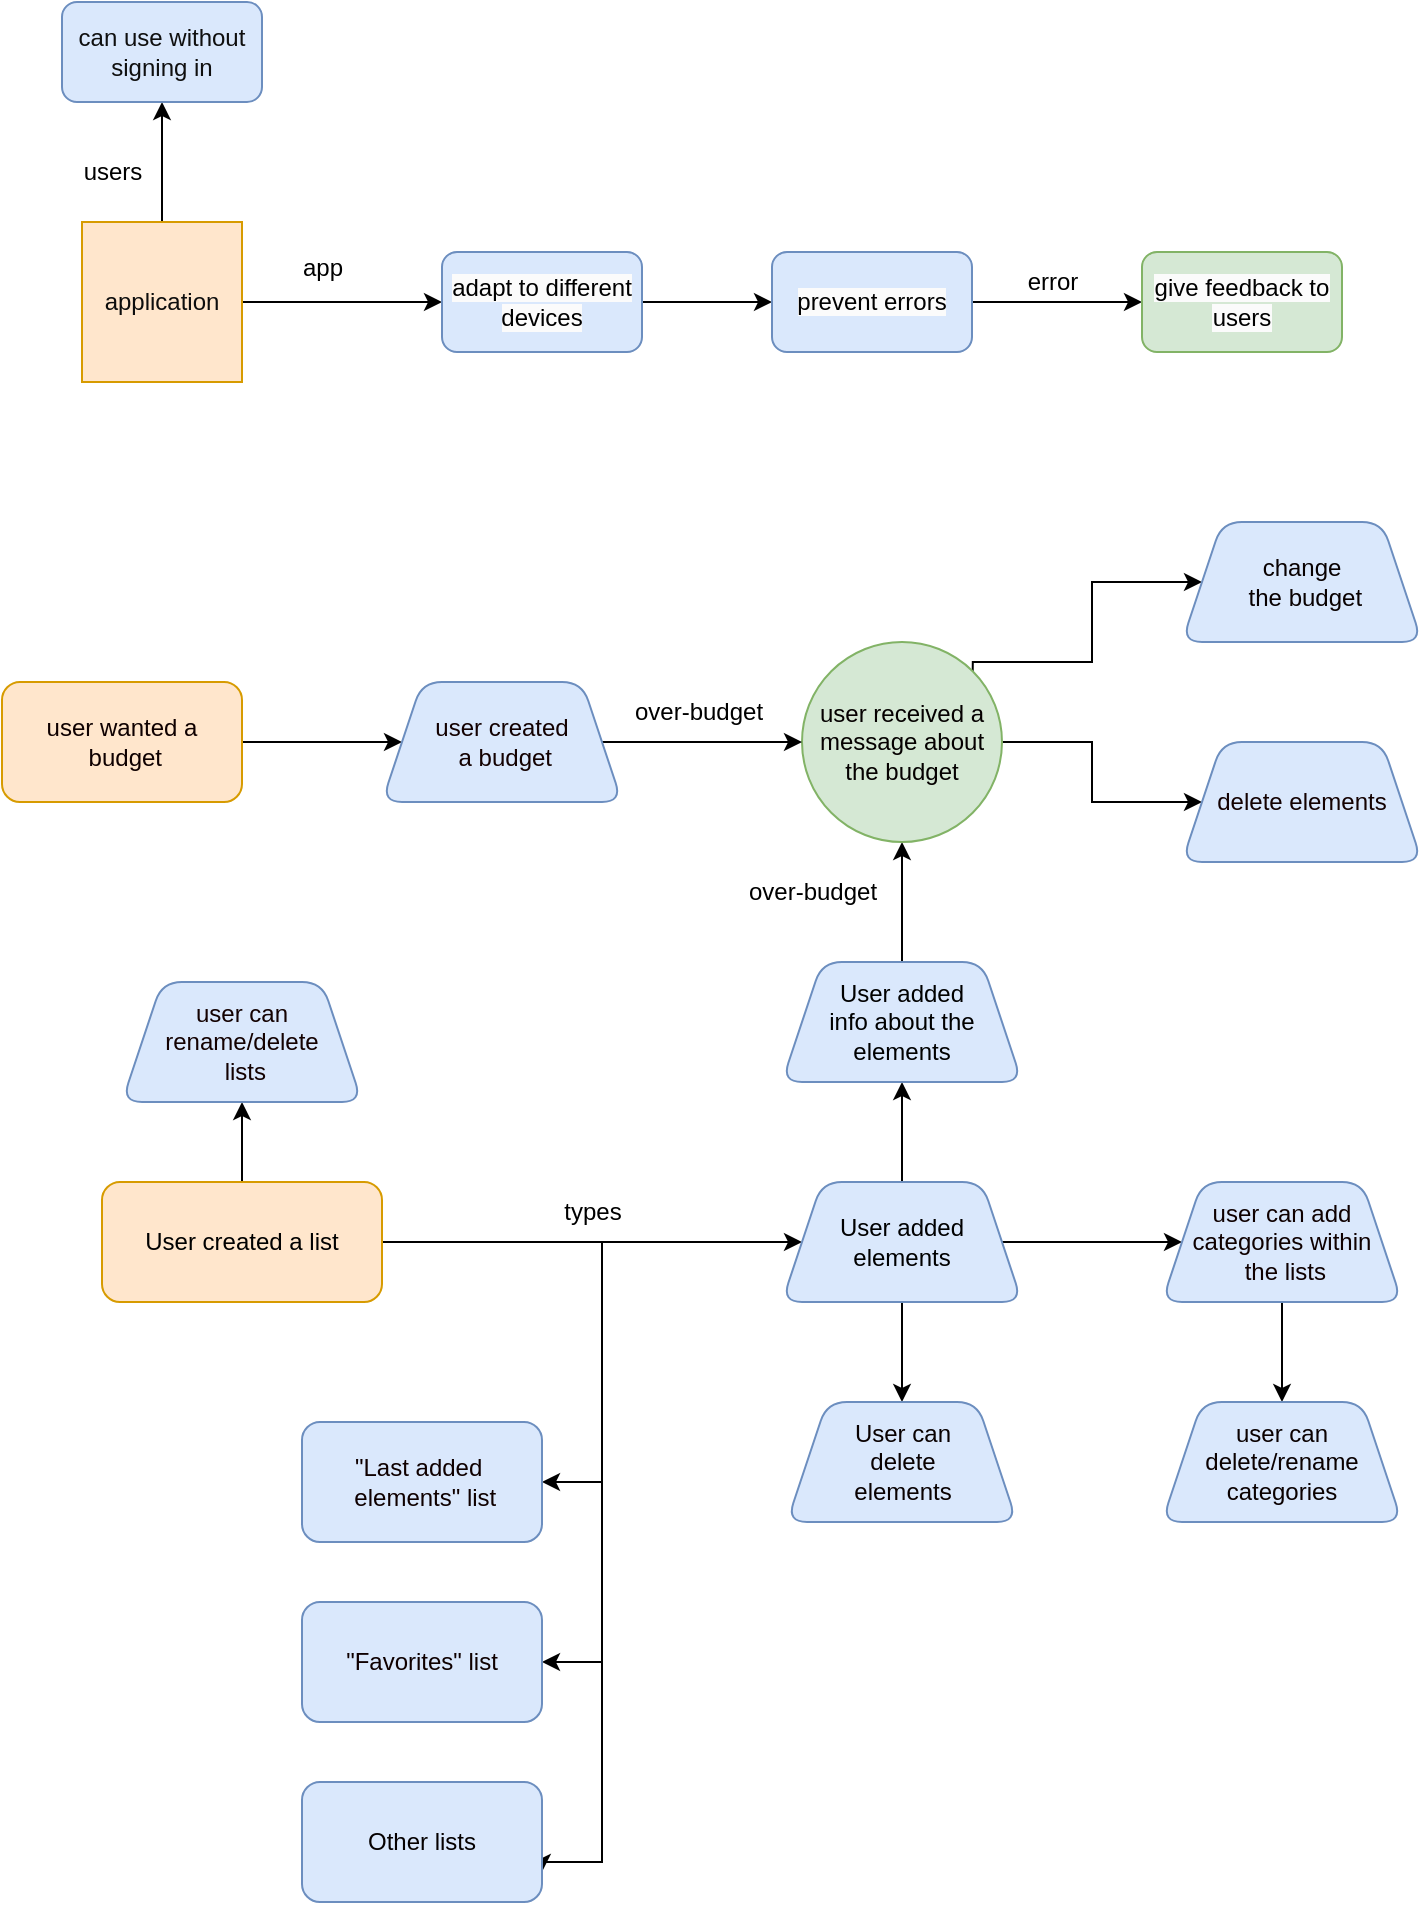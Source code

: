 <mxfile>
    <diagram id="C5RBs43oDa-KdzZeNtuy" name="Page-1">
        <mxGraphModel dx="2221" dy="2218" grid="1" gridSize="10" guides="1" tooltips="1" connect="1" arrows="1" fold="1" page="1" pageScale="1" pageWidth="827" pageHeight="1169" math="0" shadow="0">
            <root>
                <mxCell id="WIyWlLk6GJQsqaUBKTNV-0"/>
                <mxCell id="WIyWlLk6GJQsqaUBKTNV-1" parent="WIyWlLk6GJQsqaUBKTNV-0"/>
                <mxCell id="Nc9GYvB24JhnsSddgkb_-4" value="" style="edgeStyle=orthogonalEdgeStyle;rounded=0;orthogonalLoop=1;jettySize=auto;html=1;" parent="WIyWlLk6GJQsqaUBKTNV-1" source="Nc9GYvB24JhnsSddgkb_-1" target="Nc9GYvB24JhnsSddgkb_-3" edge="1">
                    <mxGeometry relative="1" as="geometry"/>
                </mxCell>
                <mxCell id="Nc9GYvB24JhnsSddgkb_-25" style="edgeStyle=orthogonalEdgeStyle;rounded=0;orthogonalLoop=1;jettySize=auto;html=1;entryX=1;entryY=0.5;entryDx=0;entryDy=0;" parent="WIyWlLk6GJQsqaUBKTNV-1" target="Nc9GYvB24JhnsSddgkb_-22" edge="1">
                    <mxGeometry relative="1" as="geometry">
                        <mxPoint x="30" y="330" as="sourcePoint"/>
                        <Array as="points">
                            <mxPoint x="250" y="330"/>
                            <mxPoint x="250" y="450"/>
                        </Array>
                    </mxGeometry>
                </mxCell>
                <mxCell id="Nc9GYvB24JhnsSddgkb_-26" style="edgeStyle=orthogonalEdgeStyle;rounded=0;orthogonalLoop=1;jettySize=auto;html=1;entryX=1;entryY=0.5;entryDx=0;entryDy=0;exitX=1;exitY=0.5;exitDx=0;exitDy=0;" parent="WIyWlLk6GJQsqaUBKTNV-1" source="Nc9GYvB24JhnsSddgkb_-1" target="Nc9GYvB24JhnsSddgkb_-19" edge="1">
                    <mxGeometry relative="1" as="geometry">
                        <Array as="points">
                            <mxPoint x="250" y="330"/>
                            <mxPoint x="250" y="540"/>
                        </Array>
                    </mxGeometry>
                </mxCell>
                <mxCell id="Nc9GYvB24JhnsSddgkb_-27" style="edgeStyle=orthogonalEdgeStyle;rounded=0;orthogonalLoop=1;jettySize=auto;html=1;entryX=1;entryY=0.75;entryDx=0;entryDy=0;exitX=0.5;exitY=1;exitDx=0;exitDy=0;" parent="WIyWlLk6GJQsqaUBKTNV-1" source="Nc9GYvB24JhnsSddgkb_-1" target="Nc9GYvB24JhnsSddgkb_-23" edge="1">
                    <mxGeometry relative="1" as="geometry">
                        <Array as="points">
                            <mxPoint x="70" y="330"/>
                            <mxPoint x="250" y="330"/>
                            <mxPoint x="250" y="640"/>
                            <mxPoint x="220" y="640"/>
                        </Array>
                    </mxGeometry>
                </mxCell>
                <mxCell id="Nc9GYvB24JhnsSddgkb_-38" value="" style="edgeStyle=orthogonalEdgeStyle;rounded=0;orthogonalLoop=1;jettySize=auto;html=1;" parent="WIyWlLk6GJQsqaUBKTNV-1" source="Nc9GYvB24JhnsSddgkb_-1" target="Nc9GYvB24JhnsSddgkb_-37" edge="1">
                    <mxGeometry relative="1" as="geometry"/>
                </mxCell>
                <mxCell id="Nc9GYvB24JhnsSddgkb_-1" value="&lt;font color=&quot;#000000&quot;&gt;User created a list&lt;/font&gt;" style="rounded=1;whiteSpace=wrap;html=1;fillColor=#ffe6cc;strokeColor=#d79b00;" parent="WIyWlLk6GJQsqaUBKTNV-1" vertex="1">
                    <mxGeometry y="300" width="140" height="60" as="geometry"/>
                </mxCell>
                <mxCell id="Nc9GYvB24JhnsSddgkb_-31" value="" style="edgeStyle=orthogonalEdgeStyle;rounded=0;orthogonalLoop=1;jettySize=auto;html=1;" parent="WIyWlLk6GJQsqaUBKTNV-1" source="Nc9GYvB24JhnsSddgkb_-2" target="Nc9GYvB24JhnsSddgkb_-30" edge="1">
                    <mxGeometry relative="1" as="geometry"/>
                </mxCell>
                <mxCell id="Nc9GYvB24JhnsSddgkb_-2" value="&lt;font color=&quot;#0f0000&quot;&gt;user wanted a&lt;br&gt;&amp;nbsp;budget&lt;/font&gt;" style="rounded=1;whiteSpace=wrap;html=1;fillColor=#ffe6cc;strokeColor=#d79b00;" parent="WIyWlLk6GJQsqaUBKTNV-1" vertex="1">
                    <mxGeometry x="-50" y="50" width="120" height="60" as="geometry"/>
                </mxCell>
                <mxCell id="Nc9GYvB24JhnsSddgkb_-6" value="" style="edgeStyle=orthogonalEdgeStyle;rounded=0;orthogonalLoop=1;jettySize=auto;html=1;" parent="WIyWlLk6GJQsqaUBKTNV-1" source="Nc9GYvB24JhnsSddgkb_-3" target="Nc9GYvB24JhnsSddgkb_-5" edge="1">
                    <mxGeometry relative="1" as="geometry"/>
                </mxCell>
                <mxCell id="Nc9GYvB24JhnsSddgkb_-10" value="" style="edgeStyle=orthogonalEdgeStyle;rounded=0;orthogonalLoop=1;jettySize=auto;html=1;" parent="WIyWlLk6GJQsqaUBKTNV-1" source="Nc9GYvB24JhnsSddgkb_-3" target="Nc9GYvB24JhnsSddgkb_-9" edge="1">
                    <mxGeometry relative="1" as="geometry"/>
                </mxCell>
                <mxCell id="Nc9GYvB24JhnsSddgkb_-34" value="" style="edgeStyle=orthogonalEdgeStyle;rounded=0;orthogonalLoop=1;jettySize=auto;html=1;" parent="WIyWlLk6GJQsqaUBKTNV-1" source="Nc9GYvB24JhnsSddgkb_-3" target="Nc9GYvB24JhnsSddgkb_-33" edge="1">
                    <mxGeometry relative="1" as="geometry"/>
                </mxCell>
                <mxCell id="Nc9GYvB24JhnsSddgkb_-3" value="&lt;font color=&quot;#000000&quot;&gt;User added &lt;br&gt;elements&lt;/font&gt;" style="shape=trapezoid;perimeter=trapezoidPerimeter;whiteSpace=wrap;html=1;fixedSize=1;rounded=1;fillColor=#dae8fc;strokeColor=#6c8ebf;" parent="WIyWlLk6GJQsqaUBKTNV-1" vertex="1">
                    <mxGeometry x="340" y="300" width="120" height="60" as="geometry"/>
                </mxCell>
                <mxCell id="Nc9GYvB24JhnsSddgkb_-41" value="" style="edgeStyle=orthogonalEdgeStyle;rounded=0;orthogonalLoop=1;jettySize=auto;html=1;" parent="WIyWlLk6GJQsqaUBKTNV-1" source="Nc9GYvB24JhnsSddgkb_-5" target="Nc9GYvB24JhnsSddgkb_-40" edge="1">
                    <mxGeometry relative="1" as="geometry"/>
                </mxCell>
                <mxCell id="Nc9GYvB24JhnsSddgkb_-5" value="&lt;font color=&quot;#0f0000&quot;&gt;user can add&lt;br&gt;categories within&lt;br&gt;&amp;nbsp;the lists&lt;/font&gt;" style="shape=trapezoid;perimeter=trapezoidPerimeter;whiteSpace=wrap;html=1;fixedSize=1;rounded=1;fillColor=#dae8fc;strokeColor=#6c8ebf;" parent="WIyWlLk6GJQsqaUBKTNV-1" vertex="1">
                    <mxGeometry x="530" y="300" width="120" height="60" as="geometry"/>
                </mxCell>
                <mxCell id="Nc9GYvB24JhnsSddgkb_-12" value="" style="edgeStyle=orthogonalEdgeStyle;rounded=0;orthogonalLoop=1;jettySize=auto;html=1;" parent="WIyWlLk6GJQsqaUBKTNV-1" source="Nc9GYvB24JhnsSddgkb_-9" target="Nc9GYvB24JhnsSddgkb_-11" edge="1">
                    <mxGeometry relative="1" as="geometry"/>
                </mxCell>
                <mxCell id="Nc9GYvB24JhnsSddgkb_-9" value="&lt;font color=&quot;#000000&quot;&gt;User added &lt;br&gt;info about the elements&lt;/font&gt;" style="shape=trapezoid;perimeter=trapezoidPerimeter;whiteSpace=wrap;html=1;fixedSize=1;rounded=1;fillColor=#dae8fc;strokeColor=#6c8ebf;" parent="WIyWlLk6GJQsqaUBKTNV-1" vertex="1">
                    <mxGeometry x="340" y="190" width="120" height="60" as="geometry"/>
                </mxCell>
                <mxCell id="Nc9GYvB24JhnsSddgkb_-17" value="" style="edgeStyle=orthogonalEdgeStyle;rounded=0;orthogonalLoop=1;jettySize=auto;html=1;entryX=0;entryY=0.5;entryDx=0;entryDy=0;exitX=1;exitY=0;exitDx=0;exitDy=0;" parent="WIyWlLk6GJQsqaUBKTNV-1" source="Nc9GYvB24JhnsSddgkb_-11" target="Nc9GYvB24JhnsSddgkb_-15" edge="1">
                    <mxGeometry relative="1" as="geometry">
                        <Array as="points">
                            <mxPoint x="435" y="40"/>
                            <mxPoint x="495" y="40"/>
                            <mxPoint x="495"/>
                        </Array>
                    </mxGeometry>
                </mxCell>
                <mxCell id="Nc9GYvB24JhnsSddgkb_-18" value="" style="edgeStyle=orthogonalEdgeStyle;rounded=0;orthogonalLoop=1;jettySize=auto;html=1;" parent="WIyWlLk6GJQsqaUBKTNV-1" source="Nc9GYvB24JhnsSddgkb_-11" target="Nc9GYvB24JhnsSddgkb_-16" edge="1">
                    <mxGeometry relative="1" as="geometry"/>
                </mxCell>
                <mxCell id="Nc9GYvB24JhnsSddgkb_-11" value="&lt;font color=&quot;#050000&quot;&gt;user received a message about the budget&lt;/font&gt;" style="ellipse;whiteSpace=wrap;html=1;rounded=1;fillColor=#d5e8d4;strokeColor=#82b366;" parent="WIyWlLk6GJQsqaUBKTNV-1" vertex="1">
                    <mxGeometry x="350" y="30" width="100" height="100" as="geometry"/>
                </mxCell>
                <mxCell id="Nc9GYvB24JhnsSddgkb_-14" value="over-budget" style="text;html=1;align=center;verticalAlign=middle;resizable=0;points=[];autosize=1;strokeColor=none;fillColor=none;" parent="WIyWlLk6GJQsqaUBKTNV-1" vertex="1">
                    <mxGeometry x="310" y="140" width="90" height="30" as="geometry"/>
                </mxCell>
                <mxCell id="Nc9GYvB24JhnsSddgkb_-15" value="&lt;font color=&quot;#090101&quot;&gt;change&lt;br&gt;&amp;nbsp;the budget&lt;/font&gt;" style="shape=trapezoid;perimeter=trapezoidPerimeter;whiteSpace=wrap;html=1;fixedSize=1;rounded=1;fillColor=#dae8fc;strokeColor=#6c8ebf;" parent="WIyWlLk6GJQsqaUBKTNV-1" vertex="1">
                    <mxGeometry x="540" y="-30" width="120" height="60" as="geometry"/>
                </mxCell>
                <mxCell id="Nc9GYvB24JhnsSddgkb_-16" value="&lt;font color=&quot;#130101&quot;&gt;delete elements&lt;/font&gt;" style="shape=trapezoid;perimeter=trapezoidPerimeter;whiteSpace=wrap;html=1;fixedSize=1;rounded=1;fillColor=#dae8fc;strokeColor=#6c8ebf;" parent="WIyWlLk6GJQsqaUBKTNV-1" vertex="1">
                    <mxGeometry x="540" y="80" width="120" height="60" as="geometry"/>
                </mxCell>
                <mxCell id="Nc9GYvB24JhnsSddgkb_-19" value="&lt;font color=&quot;#0f0000&quot;&gt;&quot;Favorites&quot; list&lt;/font&gt;" style="rounded=1;whiteSpace=wrap;html=1;fillColor=#dae8fc;strokeColor=#6c8ebf;" parent="WIyWlLk6GJQsqaUBKTNV-1" vertex="1">
                    <mxGeometry x="100" y="510" width="120" height="60" as="geometry"/>
                </mxCell>
                <mxCell id="Nc9GYvB24JhnsSddgkb_-22" value="&lt;font color=&quot;#0f0000&quot;&gt;&quot;Last added&amp;nbsp;&lt;br&gt;&amp;nbsp;elements&quot; list&lt;/font&gt;" style="rounded=1;whiteSpace=wrap;html=1;fillColor=#dae8fc;strokeColor=#6c8ebf;" parent="WIyWlLk6GJQsqaUBKTNV-1" vertex="1">
                    <mxGeometry x="100" y="420" width="120" height="60" as="geometry"/>
                </mxCell>
                <mxCell id="Nc9GYvB24JhnsSddgkb_-23" value="&lt;font color=&quot;#050000&quot;&gt;Other lists&lt;/font&gt;" style="rounded=1;whiteSpace=wrap;html=1;fillColor=#dae8fc;strokeColor=#6c8ebf;" parent="WIyWlLk6GJQsqaUBKTNV-1" vertex="1">
                    <mxGeometry x="100" y="600" width="120" height="60" as="geometry"/>
                </mxCell>
                <mxCell id="Nc9GYvB24JhnsSddgkb_-28" value="types" style="text;html=1;align=center;verticalAlign=middle;resizable=0;points=[];autosize=1;strokeColor=none;fillColor=none;" parent="WIyWlLk6GJQsqaUBKTNV-1" vertex="1">
                    <mxGeometry x="220" y="300" width="50" height="30" as="geometry"/>
                </mxCell>
                <mxCell id="Nc9GYvB24JhnsSddgkb_-35" value="" style="edgeStyle=orthogonalEdgeStyle;rounded=0;orthogonalLoop=1;jettySize=auto;html=1;" parent="WIyWlLk6GJQsqaUBKTNV-1" source="Nc9GYvB24JhnsSddgkb_-30" target="Nc9GYvB24JhnsSddgkb_-11" edge="1">
                    <mxGeometry relative="1" as="geometry"/>
                </mxCell>
                <mxCell id="Nc9GYvB24JhnsSddgkb_-30" value="&lt;font color=&quot;#130101&quot;&gt;user created&lt;br&gt;&amp;nbsp;a budget&lt;/font&gt;" style="shape=trapezoid;perimeter=trapezoidPerimeter;whiteSpace=wrap;html=1;fixedSize=1;rounded=1;fillColor=#dae8fc;strokeColor=#6c8ebf;" parent="WIyWlLk6GJQsqaUBKTNV-1" vertex="1">
                    <mxGeometry x="140" y="50" width="120" height="60" as="geometry"/>
                </mxCell>
                <mxCell id="Nc9GYvB24JhnsSddgkb_-33" value="&lt;font color=&quot;#090101&quot;&gt;User can &lt;br&gt;delete&lt;br&gt;elements&lt;/font&gt;" style="shape=trapezoid;perimeter=trapezoidPerimeter;whiteSpace=wrap;html=1;fixedSize=1;rounded=1;fillColor=#dae8fc;strokeColor=#6c8ebf;" parent="WIyWlLk6GJQsqaUBKTNV-1" vertex="1">
                    <mxGeometry x="342.5" y="410" width="115" height="60" as="geometry"/>
                </mxCell>
                <mxCell id="Nc9GYvB24JhnsSddgkb_-36" value="over-budget" style="text;html=1;align=center;verticalAlign=middle;resizable=0;points=[];autosize=1;strokeColor=none;fillColor=none;" parent="WIyWlLk6GJQsqaUBKTNV-1" vertex="1">
                    <mxGeometry x="252.5" y="50" width="90" height="30" as="geometry"/>
                </mxCell>
                <mxCell id="Nc9GYvB24JhnsSddgkb_-37" value="&lt;font color=&quot;#130101&quot;&gt;user can &lt;br&gt;rename/delete&lt;br&gt;&amp;nbsp;lists&lt;/font&gt;" style="shape=trapezoid;perimeter=trapezoidPerimeter;whiteSpace=wrap;html=1;fixedSize=1;rounded=1;fillColor=#dae8fc;strokeColor=#6c8ebf;" parent="WIyWlLk6GJQsqaUBKTNV-1" vertex="1">
                    <mxGeometry x="10" y="200" width="120" height="60" as="geometry"/>
                </mxCell>
                <mxCell id="Nc9GYvB24JhnsSddgkb_-40" value="&lt;font color=&quot;#0a0000&quot;&gt;user can delete/rename categories&lt;/font&gt;" style="shape=trapezoid;perimeter=trapezoidPerimeter;whiteSpace=wrap;html=1;fixedSize=1;rounded=1;fillColor=#dae8fc;strokeColor=#6c8ebf;" parent="WIyWlLk6GJQsqaUBKTNV-1" vertex="1">
                    <mxGeometry x="530" y="410" width="120" height="60" as="geometry"/>
                </mxCell>
                <mxCell id="Nc9GYvB24JhnsSddgkb_-44" value="" style="edgeStyle=orthogonalEdgeStyle;rounded=0;orthogonalLoop=1;jettySize=auto;html=1;" parent="WIyWlLk6GJQsqaUBKTNV-1" source="Nc9GYvB24JhnsSddgkb_-42" target="Nc9GYvB24JhnsSddgkb_-43" edge="1">
                    <mxGeometry relative="1" as="geometry"/>
                </mxCell>
                <mxCell id="Nc9GYvB24JhnsSddgkb_-49" value="" style="edgeStyle=orthogonalEdgeStyle;rounded=0;orthogonalLoop=1;jettySize=auto;html=1;" parent="WIyWlLk6GJQsqaUBKTNV-1" source="Nc9GYvB24JhnsSddgkb_-42" target="Nc9GYvB24JhnsSddgkb_-48" edge="1">
                    <mxGeometry relative="1" as="geometry"/>
                </mxCell>
                <mxCell id="Nc9GYvB24JhnsSddgkb_-42" value="&lt;font color=&quot;#0d0d0d&quot;&gt;application&lt;/font&gt;" style="whiteSpace=wrap;html=1;aspect=fixed;fillColor=#ffe6cc;strokeColor=#d79b00;" parent="WIyWlLk6GJQsqaUBKTNV-1" vertex="1">
                    <mxGeometry x="-10" y="-180" width="80" height="80" as="geometry"/>
                </mxCell>
                <mxCell id="Nc9GYvB24JhnsSddgkb_-43" value="&lt;font color=&quot;#0f0f0f&quot;&gt;can use without signing in&lt;/font&gt;" style="rounded=1;whiteSpace=wrap;html=1;fillColor=#dae8fc;strokeColor=#6c8ebf;" parent="WIyWlLk6GJQsqaUBKTNV-1" vertex="1">
                    <mxGeometry x="-20" y="-290" width="100" height="50" as="geometry"/>
                </mxCell>
                <mxCell id="Nc9GYvB24JhnsSddgkb_-45" value="users" style="text;html=1;align=center;verticalAlign=middle;resizable=0;points=[];autosize=1;strokeColor=none;fillColor=none;" parent="WIyWlLk6GJQsqaUBKTNV-1" vertex="1">
                    <mxGeometry x="-20" y="-220" width="50" height="30" as="geometry"/>
                </mxCell>
                <mxCell id="Nc9GYvB24JhnsSddgkb_-52" value="" style="edgeStyle=orthogonalEdgeStyle;rounded=0;orthogonalLoop=1;jettySize=auto;html=1;" parent="WIyWlLk6GJQsqaUBKTNV-1" source="Nc9GYvB24JhnsSddgkb_-48" target="Nc9GYvB24JhnsSddgkb_-51" edge="1">
                    <mxGeometry relative="1" as="geometry"/>
                </mxCell>
                <mxCell id="Nc9GYvB24JhnsSddgkb_-48" value="&lt;meta charset=&quot;utf-8&quot;&gt;&lt;span style=&quot;color: rgb(0, 0, 0); font-family: Helvetica; font-size: 12px; font-style: normal; font-variant-ligatures: normal; font-variant-caps: normal; font-weight: 400; letter-spacing: normal; orphans: 2; text-align: center; text-indent: 0px; text-transform: none; widows: 2; word-spacing: 0px; -webkit-text-stroke-width: 0px; background-color: rgb(251, 251, 251); text-decoration-thickness: initial; text-decoration-style: initial; text-decoration-color: initial; float: none; display: inline !important;&quot;&gt;adapt to different devices&lt;/span&gt;" style="rounded=1;whiteSpace=wrap;html=1;fillColor=#dae8fc;strokeColor=#6c8ebf;" parent="WIyWlLk6GJQsqaUBKTNV-1" vertex="1">
                    <mxGeometry x="170" y="-165" width="100" height="50" as="geometry"/>
                </mxCell>
                <mxCell id="Nc9GYvB24JhnsSddgkb_-50" value="app" style="text;html=1;align=center;verticalAlign=middle;resizable=0;points=[];autosize=1;strokeColor=none;fillColor=none;" parent="WIyWlLk6GJQsqaUBKTNV-1" vertex="1">
                    <mxGeometry x="90" y="-172" width="40" height="30" as="geometry"/>
                </mxCell>
                <mxCell id="Nc9GYvB24JhnsSddgkb_-54" value="" style="edgeStyle=orthogonalEdgeStyle;rounded=0;orthogonalLoop=1;jettySize=auto;html=1;" parent="WIyWlLk6GJQsqaUBKTNV-1" source="Nc9GYvB24JhnsSddgkb_-51" target="Nc9GYvB24JhnsSddgkb_-53" edge="1">
                    <mxGeometry relative="1" as="geometry"/>
                </mxCell>
                <mxCell id="Nc9GYvB24JhnsSddgkb_-51" value="&lt;span style=&quot;color: rgb(0, 0, 0); font-family: Helvetica; font-size: 12px; font-style: normal; font-variant-ligatures: normal; font-variant-caps: normal; font-weight: 400; letter-spacing: normal; orphans: 2; text-align: center; text-indent: 0px; text-transform: none; widows: 2; word-spacing: 0px; -webkit-text-stroke-width: 0px; background-color: rgb(251, 251, 251); text-decoration-thickness: initial; text-decoration-style: initial; text-decoration-color: initial; float: none; display: inline !important;&quot;&gt;prevent errors&lt;/span&gt;" style="rounded=1;whiteSpace=wrap;html=1;fillColor=#dae8fc;strokeColor=#6c8ebf;" parent="WIyWlLk6GJQsqaUBKTNV-1" vertex="1">
                    <mxGeometry x="335" y="-165" width="100" height="50" as="geometry"/>
                </mxCell>
                <mxCell id="Nc9GYvB24JhnsSddgkb_-53" value="&lt;span style=&quot;color: rgb(0, 0, 0); font-family: Helvetica; font-size: 12px; font-style: normal; font-variant-ligatures: normal; font-variant-caps: normal; font-weight: 400; letter-spacing: normal; orphans: 2; text-align: center; text-indent: 0px; text-transform: none; widows: 2; word-spacing: 0px; -webkit-text-stroke-width: 0px; background-color: rgb(251, 251, 251); text-decoration-thickness: initial; text-decoration-style: initial; text-decoration-color: initial; float: none; display: inline !important;&quot;&gt;give feedback to users&lt;/span&gt;" style="rounded=1;whiteSpace=wrap;html=1;fillColor=#d5e8d4;strokeColor=#82b366;" parent="WIyWlLk6GJQsqaUBKTNV-1" vertex="1">
                    <mxGeometry x="520" y="-165" width="100" height="50" as="geometry"/>
                </mxCell>
                <mxCell id="Nc9GYvB24JhnsSddgkb_-55" value="error" style="text;html=1;align=center;verticalAlign=middle;resizable=0;points=[];autosize=1;strokeColor=none;fillColor=none;" parent="WIyWlLk6GJQsqaUBKTNV-1" vertex="1">
                    <mxGeometry x="450" y="-165" width="50" height="30" as="geometry"/>
                </mxCell>
            </root>
        </mxGraphModel>
    </diagram>
</mxfile>